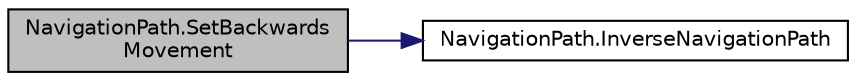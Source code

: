 digraph "NavigationPath.SetBackwardsMovement"
{
 // LATEX_PDF_SIZE
  edge [fontname="Helvetica",fontsize="10",labelfontname="Helvetica",labelfontsize="10"];
  node [fontname="Helvetica",fontsize="10",shape=record];
  rankdir="LR";
  Node1 [label="NavigationPath.SetBackwards\lMovement",height=0.2,width=0.4,color="black", fillcolor="grey75", style="filled", fontcolor="black",tooltip=" "];
  Node1 -> Node2 [color="midnightblue",fontsize="10",style="solid"];
  Node2 [label="NavigationPath.InverseNavigationPath",height=0.2,width=0.4,color="black", fillcolor="white", style="filled",URL="$class_navigation_path.html#ab22c25dade769344174f01175dd7eb56",tooltip=" "];
}

